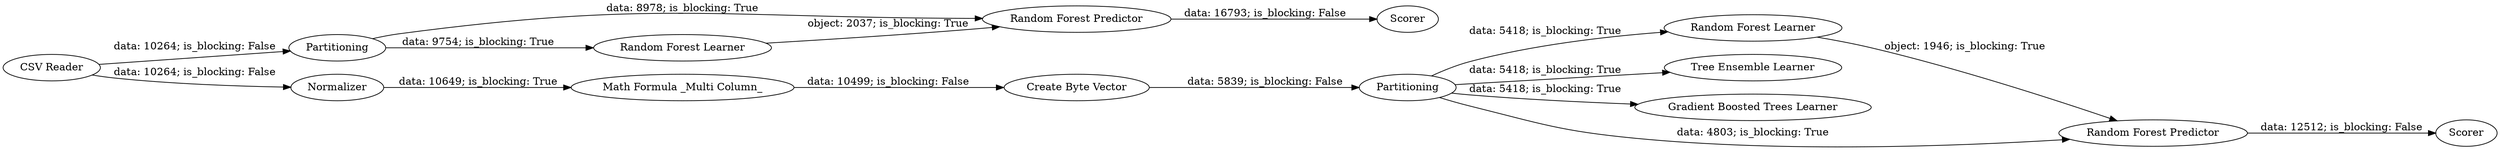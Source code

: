 digraph {
	"-7344064807542519653_10" [label="Random Forest Learner"]
	"-7344064807542519653_37" [label="Random Forest Predictor"]
	"-7344064807542519653_40" [label="Random Forest Learner"]
	"-7344064807542519653_41" [label="Tree Ensemble Learner"]
	"-7344064807542519653_42" [label="Gradient Boosted Trees Learner"]
	"-7344064807542519653_11" [label="Random Forest Predictor"]
	"-7344064807542519653_39" [label=Scorer]
	"-7344064807542519653_31" [label="Create Byte Vector"]
	"-7344064807542519653_34" [label="CSV Reader"]
	"-7344064807542519653_38" [label=Partitioning]
	"-7344064807542519653_36" [label=Normalizer]
	"-7344064807542519653_35" [label="Math Formula _Multi Column_"]
	"-7344064807542519653_12" [label=Scorer]
	"-7344064807542519653_9" [label=Partitioning]
	"-7344064807542519653_36" -> "-7344064807542519653_35" [label="data: 10649; is_blocking: True"]
	"-7344064807542519653_40" -> "-7344064807542519653_37" [label="object: 2037; is_blocking: True"]
	"-7344064807542519653_9" -> "-7344064807542519653_42" [label="data: 5418; is_blocking: True"]
	"-7344064807542519653_9" -> "-7344064807542519653_41" [label="data: 5418; is_blocking: True"]
	"-7344064807542519653_11" -> "-7344064807542519653_12" [label="data: 12512; is_blocking: False"]
	"-7344064807542519653_34" -> "-7344064807542519653_36" [label="data: 10264; is_blocking: False"]
	"-7344064807542519653_37" -> "-7344064807542519653_39" [label="data: 16793; is_blocking: False"]
	"-7344064807542519653_38" -> "-7344064807542519653_37" [label="data: 8978; is_blocking: True"]
	"-7344064807542519653_10" -> "-7344064807542519653_11" [label="object: 1946; is_blocking: True"]
	"-7344064807542519653_35" -> "-7344064807542519653_31" [label="data: 10499; is_blocking: False"]
	"-7344064807542519653_38" -> "-7344064807542519653_40" [label="data: 9754; is_blocking: True"]
	"-7344064807542519653_31" -> "-7344064807542519653_9" [label="data: 5839; is_blocking: False"]
	"-7344064807542519653_9" -> "-7344064807542519653_11" [label="data: 4803; is_blocking: True"]
	"-7344064807542519653_9" -> "-7344064807542519653_10" [label="data: 5418; is_blocking: True"]
	"-7344064807542519653_34" -> "-7344064807542519653_38" [label="data: 10264; is_blocking: False"]
	rankdir=LR
}
